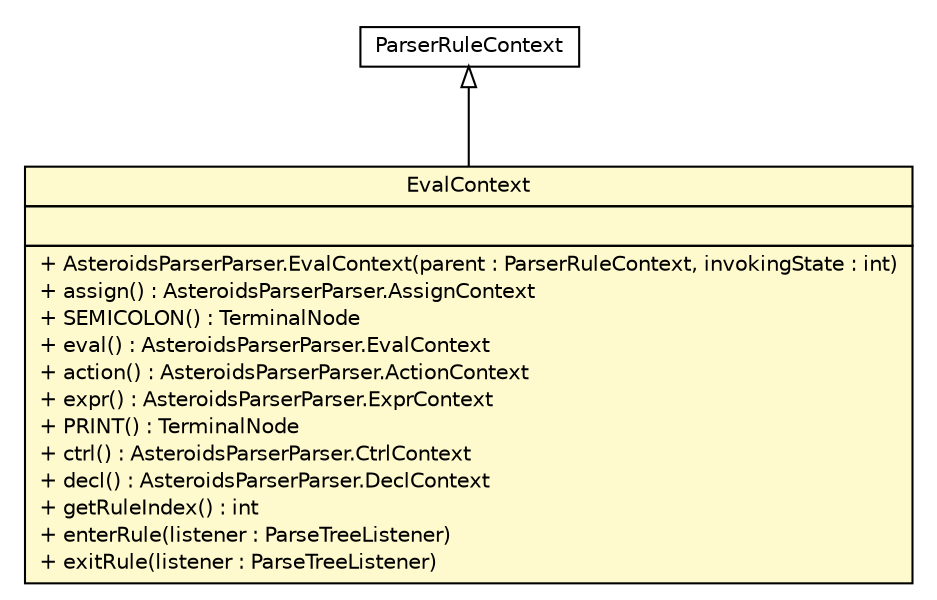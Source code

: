 #!/usr/local/bin/dot
#
# Class diagram 
# Generated by UMLGraph version R5_6 (http://www.umlgraph.org/)
#

digraph G {
	edge [fontname="Helvetica",fontsize=10,labelfontname="Helvetica",labelfontsize=10];
	node [fontname="Helvetica",fontsize=10,shape=plaintext];
	nodesep=0.25;
	ranksep=0.5;
	// model.programs.parsing.AsteroidsParserParser.EvalContext
	c5219 [label=<<table title="model.programs.parsing.AsteroidsParserParser.EvalContext" border="0" cellborder="1" cellspacing="0" cellpadding="2" port="p" bgcolor="lemonChiffon" href="./AsteroidsParserParser.EvalContext.html">
		<tr><td><table border="0" cellspacing="0" cellpadding="1">
<tr><td align="center" balign="center"> EvalContext </td></tr>
		</table></td></tr>
		<tr><td><table border="0" cellspacing="0" cellpadding="1">
<tr><td align="left" balign="left">  </td></tr>
		</table></td></tr>
		<tr><td><table border="0" cellspacing="0" cellpadding="1">
<tr><td align="left" balign="left"> + AsteroidsParserParser.EvalContext(parent : ParserRuleContext, invokingState : int) </td></tr>
<tr><td align="left" balign="left"> + assign() : AsteroidsParserParser.AssignContext </td></tr>
<tr><td align="left" balign="left"> + SEMICOLON() : TerminalNode </td></tr>
<tr><td align="left" balign="left"> + eval() : AsteroidsParserParser.EvalContext </td></tr>
<tr><td align="left" balign="left"> + action() : AsteroidsParserParser.ActionContext </td></tr>
<tr><td align="left" balign="left"> + expr() : AsteroidsParserParser.ExprContext </td></tr>
<tr><td align="left" balign="left"> + PRINT() : TerminalNode </td></tr>
<tr><td align="left" balign="left"> + ctrl() : AsteroidsParserParser.CtrlContext </td></tr>
<tr><td align="left" balign="left"> + decl() : AsteroidsParserParser.DeclContext </td></tr>
<tr><td align="left" balign="left"> + getRuleIndex() : int </td></tr>
<tr><td align="left" balign="left"> + enterRule(listener : ParseTreeListener) </td></tr>
<tr><td align="left" balign="left"> + exitRule(listener : ParseTreeListener) </td></tr>
		</table></td></tr>
		</table>>, URL="./AsteroidsParserParser.EvalContext.html", fontname="Helvetica", fontcolor="black", fontsize=10.0];
	//model.programs.parsing.AsteroidsParserParser.EvalContext extends ParserRuleContext
	c5311:p -> c5219:p [dir=back,arrowtail=empty];
	// ParserRuleContext
	c5311[label=<<table title="ParserRuleContext" border="0" cellborder="1" cellspacing="0" cellpadding="2" port="p" href="http://java.sun.com/j2se/1.4.2/docs/api//ParserRuleContext.html">
		<tr><td><table border="0" cellspacing="0" cellpadding="1">
<tr><td align="center" balign="center"> ParserRuleContext </td></tr>
		</table></td></tr>
		</table>>, fontname="Helvetica", fontcolor="black", fontsize=10.0];
}

